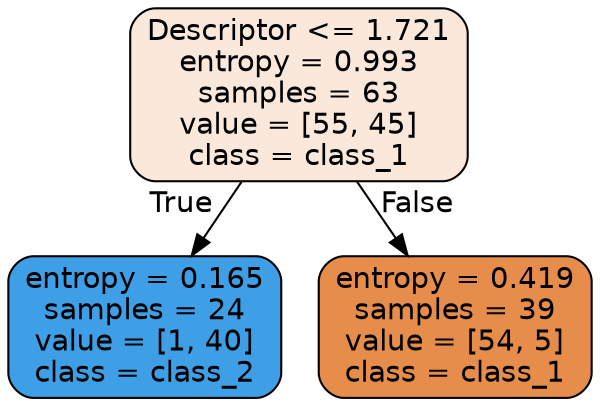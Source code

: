 digraph Tree {
node [shape=box, style="filled, rounded", color="black", fontname="helvetica"] ;
edge [fontname="helvetica"] ;
0 [label="Descriptor <= 1.721\nentropy = 0.993\nsamples = 63\nvalue = [55, 45]\nclass = class_1", fillcolor="#fae8db"] ;
1 [label="entropy = 0.165\nsamples = 24\nvalue = [1, 40]\nclass = class_2", fillcolor="#3e9fe6"] ;
0 -> 1 [labeldistance=2.5, labelangle=45, headlabel="True"] ;
2 [label="entropy = 0.419\nsamples = 39\nvalue = [54, 5]\nclass = class_1", fillcolor="#e78d4b"] ;
0 -> 2 [labeldistance=2.5, labelangle=-45, headlabel="False"] ;
}